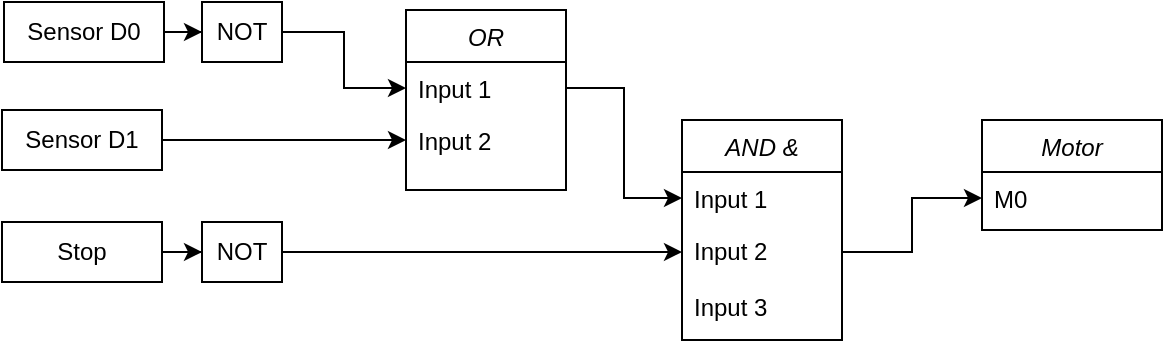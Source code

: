 <mxfile version="16.6.4" type="github"><diagram id="C5RBs43oDa-KdzZeNtuy" name="Page-1"><mxGraphModel dx="795" dy="543" grid="1" gridSize="10" guides="1" tooltips="1" connect="1" arrows="1" fold="1" page="1" pageScale="1" pageWidth="827" pageHeight="1169" math="0" shadow="0"><root><mxCell id="WIyWlLk6GJQsqaUBKTNV-0"/><mxCell id="WIyWlLk6GJQsqaUBKTNV-1" parent="WIyWlLk6GJQsqaUBKTNV-0"/><mxCell id="zkfFHV4jXpPFQw0GAbJ--0" value="AND &amp;" style="swimlane;fontStyle=2;align=center;verticalAlign=top;childLayout=stackLayout;horizontal=1;startSize=26;horizontalStack=0;resizeParent=1;resizeLast=0;collapsible=1;marginBottom=0;rounded=0;shadow=0;strokeWidth=1;" parent="WIyWlLk6GJQsqaUBKTNV-1" vertex="1"><mxGeometry x="430" y="175" width="80" height="110" as="geometry"><mxRectangle x="230" y="140" width="160" height="26" as="alternateBounds"/></mxGeometry></mxCell><mxCell id="zkfFHV4jXpPFQw0GAbJ--1" value="Input 1" style="text;align=left;verticalAlign=top;spacingLeft=4;spacingRight=4;overflow=hidden;rotatable=0;points=[[0,0.5],[1,0.5]];portConstraint=eastwest;" parent="zkfFHV4jXpPFQw0GAbJ--0" vertex="1"><mxGeometry y="26" width="80" height="26" as="geometry"/></mxCell><mxCell id="zkfFHV4jXpPFQw0GAbJ--2" value="Input 2" style="text;align=left;verticalAlign=top;spacingLeft=4;spacingRight=4;overflow=hidden;rotatable=0;points=[[0,0.5],[1,0.5]];portConstraint=eastwest;rounded=0;shadow=0;html=0;" parent="zkfFHV4jXpPFQw0GAbJ--0" vertex="1"><mxGeometry y="52" width="80" height="28" as="geometry"/></mxCell><mxCell id="1dO61FyIwTgj1mUIRvcQ-18" value="Input 3" style="text;align=left;verticalAlign=top;spacingLeft=4;spacingRight=4;overflow=hidden;rotatable=0;points=[[0,0.5],[1,0.5]];portConstraint=eastwest;rounded=0;shadow=0;html=0;" vertex="1" parent="zkfFHV4jXpPFQw0GAbJ--0"><mxGeometry y="80" width="80" height="28" as="geometry"/></mxCell><mxCell id="1dO61FyIwTgj1mUIRvcQ-29" style="edgeStyle=orthogonalEdgeStyle;rounded=0;orthogonalLoop=1;jettySize=auto;html=1;entryX=0;entryY=0.5;entryDx=0;entryDy=0;" edge="1" parent="WIyWlLk6GJQsqaUBKTNV-1" source="1dO61FyIwTgj1mUIRvcQ-1" target="1dO61FyIwTgj1mUIRvcQ-28"><mxGeometry relative="1" as="geometry"/></mxCell><mxCell id="1dO61FyIwTgj1mUIRvcQ-1" value="Sensor D0" style="rounded=0;whiteSpace=wrap;html=1;" vertex="1" parent="WIyWlLk6GJQsqaUBKTNV-1"><mxGeometry x="91" y="116" width="80" height="30" as="geometry"/></mxCell><mxCell id="1dO61FyIwTgj1mUIRvcQ-35" style="edgeStyle=orthogonalEdgeStyle;rounded=0;orthogonalLoop=1;jettySize=auto;html=1;exitX=1;exitY=0.5;exitDx=0;exitDy=0;entryX=0;entryY=0.5;entryDx=0;entryDy=0;" edge="1" parent="WIyWlLk6GJQsqaUBKTNV-1" source="1dO61FyIwTgj1mUIRvcQ-3" target="1dO61FyIwTgj1mUIRvcQ-10"><mxGeometry relative="1" as="geometry"/></mxCell><mxCell id="1dO61FyIwTgj1mUIRvcQ-3" value="Sensor D1" style="rounded=0;whiteSpace=wrap;html=1;" vertex="1" parent="WIyWlLk6GJQsqaUBKTNV-1"><mxGeometry x="90" y="170" width="80" height="30" as="geometry"/></mxCell><mxCell id="1dO61FyIwTgj1mUIRvcQ-8" value="OR" style="swimlane;fontStyle=2;align=center;verticalAlign=top;childLayout=stackLayout;horizontal=1;startSize=26;horizontalStack=0;resizeParent=1;resizeLast=0;collapsible=1;marginBottom=0;rounded=0;shadow=0;strokeWidth=1;" vertex="1" parent="WIyWlLk6GJQsqaUBKTNV-1"><mxGeometry x="292" y="120" width="80" height="90" as="geometry"><mxRectangle x="230" y="140" width="160" height="26" as="alternateBounds"/></mxGeometry></mxCell><mxCell id="1dO61FyIwTgj1mUIRvcQ-9" value="Input 1" style="text;align=left;verticalAlign=top;spacingLeft=4;spacingRight=4;overflow=hidden;rotatable=0;points=[[0,0.5],[1,0.5]];portConstraint=eastwest;" vertex="1" parent="1dO61FyIwTgj1mUIRvcQ-8"><mxGeometry y="26" width="80" height="26" as="geometry"/></mxCell><mxCell id="1dO61FyIwTgj1mUIRvcQ-10" value="Input 2" style="text;align=left;verticalAlign=top;spacingLeft=4;spacingRight=4;overflow=hidden;rotatable=0;points=[[0,0.5],[1,0.5]];portConstraint=eastwest;rounded=0;shadow=0;html=0;" vertex="1" parent="1dO61FyIwTgj1mUIRvcQ-8"><mxGeometry y="52" width="80" height="26" as="geometry"/></mxCell><mxCell id="1dO61FyIwTgj1mUIRvcQ-12" value="Motor" style="swimlane;fontStyle=2;align=center;verticalAlign=top;childLayout=stackLayout;horizontal=1;startSize=26;horizontalStack=0;resizeParent=1;resizeLast=0;collapsible=1;marginBottom=0;rounded=0;shadow=0;strokeWidth=1;" vertex="1" parent="WIyWlLk6GJQsqaUBKTNV-1"><mxGeometry x="580" y="175" width="90" height="55" as="geometry"><mxRectangle x="230" y="140" width="160" height="26" as="alternateBounds"/></mxGeometry></mxCell><mxCell id="1dO61FyIwTgj1mUIRvcQ-13" value="M0" style="text;align=left;verticalAlign=top;spacingLeft=4;spacingRight=4;overflow=hidden;rotatable=0;points=[[0,0.5],[1,0.5]];portConstraint=eastwest;" vertex="1" parent="1dO61FyIwTgj1mUIRvcQ-12"><mxGeometry y="26" width="90" height="26" as="geometry"/></mxCell><mxCell id="1dO61FyIwTgj1mUIRvcQ-23" value="" style="edgeStyle=orthogonalEdgeStyle;rounded=0;orthogonalLoop=1;jettySize=auto;html=1;" edge="1" parent="WIyWlLk6GJQsqaUBKTNV-1" source="1dO61FyIwTgj1mUIRvcQ-19" target="1dO61FyIwTgj1mUIRvcQ-22"><mxGeometry relative="1" as="geometry"/></mxCell><mxCell id="1dO61FyIwTgj1mUIRvcQ-19" value="Stop" style="rounded=0;whiteSpace=wrap;html=1;" vertex="1" parent="WIyWlLk6GJQsqaUBKTNV-1"><mxGeometry x="90" y="226" width="80" height="30" as="geometry"/></mxCell><mxCell id="1dO61FyIwTgj1mUIRvcQ-32" style="edgeStyle=orthogonalEdgeStyle;rounded=0;orthogonalLoop=1;jettySize=auto;html=1;exitX=1;exitY=0.5;exitDx=0;exitDy=0;entryX=0;entryY=0.5;entryDx=0;entryDy=0;" edge="1" parent="WIyWlLk6GJQsqaUBKTNV-1" source="1dO61FyIwTgj1mUIRvcQ-22" target="zkfFHV4jXpPFQw0GAbJ--2"><mxGeometry relative="1" as="geometry"/></mxCell><mxCell id="1dO61FyIwTgj1mUIRvcQ-22" value="NOT" style="whiteSpace=wrap;html=1;rounded=0;" vertex="1" parent="WIyWlLk6GJQsqaUBKTNV-1"><mxGeometry x="190" y="226" width="40" height="30" as="geometry"/></mxCell><mxCell id="1dO61FyIwTgj1mUIRvcQ-34" style="edgeStyle=orthogonalEdgeStyle;rounded=0;orthogonalLoop=1;jettySize=auto;html=1;exitX=1;exitY=0.5;exitDx=0;exitDy=0;entryX=0;entryY=0.5;entryDx=0;entryDy=0;" edge="1" parent="WIyWlLk6GJQsqaUBKTNV-1" source="1dO61FyIwTgj1mUIRvcQ-28" target="1dO61FyIwTgj1mUIRvcQ-9"><mxGeometry relative="1" as="geometry"/></mxCell><mxCell id="1dO61FyIwTgj1mUIRvcQ-28" value="NOT" style="whiteSpace=wrap;html=1;rounded=0;" vertex="1" parent="WIyWlLk6GJQsqaUBKTNV-1"><mxGeometry x="190" y="116" width="40" height="30" as="geometry"/></mxCell><mxCell id="1dO61FyIwTgj1mUIRvcQ-33" style="edgeStyle=orthogonalEdgeStyle;rounded=0;orthogonalLoop=1;jettySize=auto;html=1;exitX=1;exitY=0.5;exitDx=0;exitDy=0;entryX=0;entryY=0.5;entryDx=0;entryDy=0;" edge="1" parent="WIyWlLk6GJQsqaUBKTNV-1" source="1dO61FyIwTgj1mUIRvcQ-9" target="zkfFHV4jXpPFQw0GAbJ--1"><mxGeometry relative="1" as="geometry"/></mxCell><mxCell id="1dO61FyIwTgj1mUIRvcQ-36" style="edgeStyle=orthogonalEdgeStyle;rounded=0;orthogonalLoop=1;jettySize=auto;html=1;exitX=1;exitY=0.5;exitDx=0;exitDy=0;entryX=0;entryY=0.5;entryDx=0;entryDy=0;" edge="1" parent="WIyWlLk6GJQsqaUBKTNV-1" source="zkfFHV4jXpPFQw0GAbJ--2" target="1dO61FyIwTgj1mUIRvcQ-13"><mxGeometry relative="1" as="geometry"/></mxCell></root></mxGraphModel></diagram></mxfile>